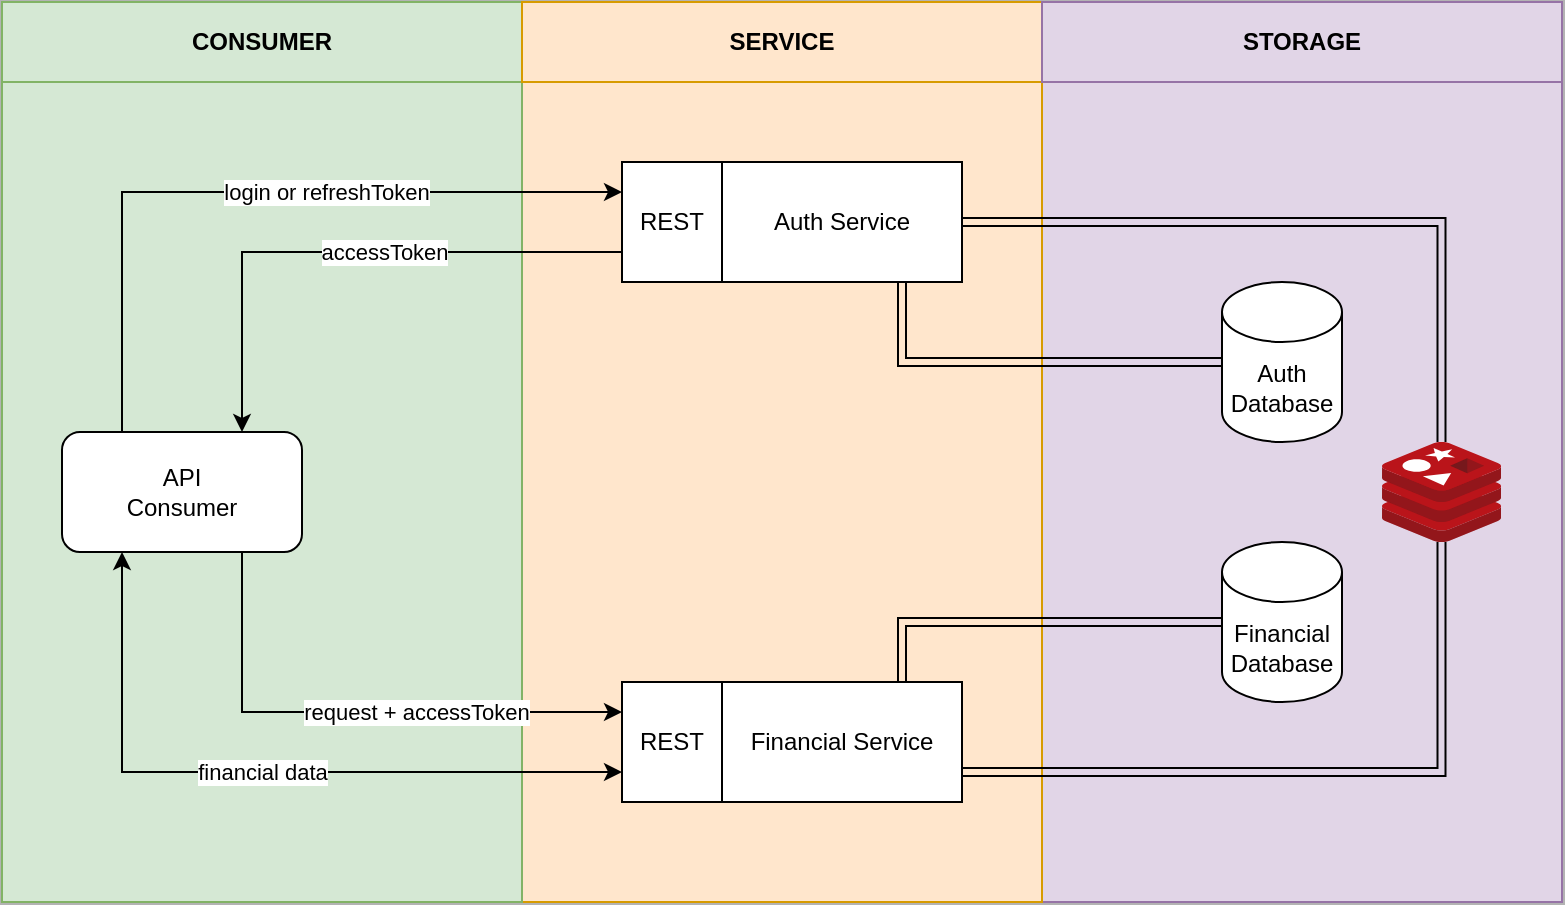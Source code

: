 <mxfile version="24.7.17">
  <diagram id="C5RBs43oDa-KdzZeNtuy" name="Page-1">
    <mxGraphModel dx="1050" dy="621" grid="1" gridSize="10" guides="1" tooltips="1" connect="1" arrows="1" fold="1" page="1" pageScale="1" pageWidth="1169" pageHeight="827" background="#B3B3B3" math="0" shadow="0">
      <root>
        <mxCell id="WIyWlLk6GJQsqaUBKTNV-0" />
        <mxCell id="WIyWlLk6GJQsqaUBKTNV-1" parent="WIyWlLk6GJQsqaUBKTNV-0" />
        <mxCell id="C-wXbzN4jATyy-1NLh98-2" value="" style="rounded=0;whiteSpace=wrap;html=1;fillColor=#e1d5e7;strokeColor=#9673a6;" parent="WIyWlLk6GJQsqaUBKTNV-1" vertex="1">
          <mxGeometry x="550" y="70" width="260" height="410" as="geometry" />
        </mxCell>
        <mxCell id="C-wXbzN4jATyy-1NLh98-1" value="" style="rounded=0;whiteSpace=wrap;html=1;fillColor=#ffe6cc;strokeColor=#d79b00;" parent="WIyWlLk6GJQsqaUBKTNV-1" vertex="1">
          <mxGeometry x="290" y="70" width="260" height="410" as="geometry" />
        </mxCell>
        <mxCell id="C-wXbzN4jATyy-1NLh98-0" value="" style="rounded=0;whiteSpace=wrap;html=1;fillColor=#d5e8d4;strokeColor=#82b366;" parent="WIyWlLk6GJQsqaUBKTNV-1" vertex="1">
          <mxGeometry x="30" y="70" width="260" height="410" as="geometry" />
        </mxCell>
        <mxCell id="-M5xK4jREm291mbp5RLg-10" value="login or refreshToken" style="edgeStyle=orthogonalEdgeStyle;rounded=0;orthogonalLoop=1;jettySize=auto;html=1;exitX=0.25;exitY=0;exitDx=0;exitDy=0;entryX=0;entryY=0.25;entryDx=0;entryDy=0;" parent="WIyWlLk6GJQsqaUBKTNV-1" source="-M5xK4jREm291mbp5RLg-0" target="-M5xK4jREm291mbp5RLg-8" edge="1">
          <mxGeometry x="0.2" relative="1" as="geometry">
            <mxPoint as="offset" />
          </mxGeometry>
        </mxCell>
        <mxCell id="-M5xK4jREm291mbp5RLg-15" value="request + accessToken" style="edgeStyle=orthogonalEdgeStyle;rounded=0;orthogonalLoop=1;jettySize=auto;html=1;exitX=0.75;exitY=1;exitDx=0;exitDy=0;entryX=0;entryY=0.25;entryDx=0;entryDy=0;" parent="WIyWlLk6GJQsqaUBKTNV-1" source="-M5xK4jREm291mbp5RLg-0" target="-M5xK4jREm291mbp5RLg-14" edge="1">
          <mxGeometry x="0.234" relative="1" as="geometry">
            <mxPoint as="offset" />
          </mxGeometry>
        </mxCell>
        <mxCell id="-M5xK4jREm291mbp5RLg-0" value="API&lt;div&gt;Consumer&lt;/div&gt;" style="rounded=1;whiteSpace=wrap;html=1;" parent="WIyWlLk6GJQsqaUBKTNV-1" vertex="1">
          <mxGeometry x="60" y="245" width="120" height="60" as="geometry" />
        </mxCell>
        <mxCell id="LvV4HftaxlM07N_kBBXl-13" style="edgeStyle=orthogonalEdgeStyle;rounded=0;orthogonalLoop=1;jettySize=auto;html=1;exitX=1;exitY=0.5;exitDx=0;exitDy=0;shape=link;" parent="WIyWlLk6GJQsqaUBKTNV-1" source="-M5xK4jREm291mbp5RLg-1" target="-M5xK4jREm291mbp5RLg-18" edge="1">
          <mxGeometry relative="1" as="geometry" />
        </mxCell>
        <mxCell id="-M5xK4jREm291mbp5RLg-1" value="Auth Service" style="rounded=0;whiteSpace=wrap;html=1;" parent="WIyWlLk6GJQsqaUBKTNV-1" vertex="1">
          <mxGeometry x="390" y="110" width="120" height="60" as="geometry" />
        </mxCell>
        <mxCell id="-M5xK4jREm291mbp5RLg-11" value="accessToken" style="edgeStyle=orthogonalEdgeStyle;rounded=0;orthogonalLoop=1;jettySize=auto;html=1;exitX=0;exitY=0.75;exitDx=0;exitDy=0;entryX=0.75;entryY=0;entryDx=0;entryDy=0;" parent="WIyWlLk6GJQsqaUBKTNV-1" source="-M5xK4jREm291mbp5RLg-8" target="-M5xK4jREm291mbp5RLg-0" edge="1">
          <mxGeometry x="-0.149" relative="1" as="geometry">
            <mxPoint as="offset" />
          </mxGeometry>
        </mxCell>
        <mxCell id="-M5xK4jREm291mbp5RLg-8" value="REST" style="rounded=0;whiteSpace=wrap;html=1;" parent="WIyWlLk6GJQsqaUBKTNV-1" vertex="1">
          <mxGeometry x="340" y="110" width="50" height="60" as="geometry" />
        </mxCell>
        <mxCell id="LvV4HftaxlM07N_kBBXl-6" style="edgeStyle=orthogonalEdgeStyle;rounded=0;orthogonalLoop=1;jettySize=auto;html=1;exitX=1;exitY=0.75;exitDx=0;exitDy=0;shape=link;" parent="WIyWlLk6GJQsqaUBKTNV-1" source="-M5xK4jREm291mbp5RLg-13" target="-M5xK4jREm291mbp5RLg-18" edge="1">
          <mxGeometry relative="1" as="geometry" />
        </mxCell>
        <mxCell id="-M5xK4jREm291mbp5RLg-13" value="Financial Service" style="rounded=0;whiteSpace=wrap;html=1;" parent="WIyWlLk6GJQsqaUBKTNV-1" vertex="1">
          <mxGeometry x="390" y="370" width="120" height="60" as="geometry" />
        </mxCell>
        <mxCell id="-M5xK4jREm291mbp5RLg-16" value="financial data" style="edgeStyle=orthogonalEdgeStyle;rounded=0;orthogonalLoop=1;jettySize=auto;html=1;exitX=0;exitY=0.75;exitDx=0;exitDy=0;entryX=0.25;entryY=1;entryDx=0;entryDy=0;startArrow=classic;startFill=1;" parent="WIyWlLk6GJQsqaUBKTNV-1" source="-M5xK4jREm291mbp5RLg-14" target="-M5xK4jREm291mbp5RLg-0" edge="1">
          <mxGeometry relative="1" as="geometry" />
        </mxCell>
        <mxCell id="-M5xK4jREm291mbp5RLg-14" value="REST" style="rounded=0;whiteSpace=wrap;html=1;" parent="WIyWlLk6GJQsqaUBKTNV-1" vertex="1">
          <mxGeometry x="340" y="370" width="50" height="60" as="geometry" />
        </mxCell>
        <mxCell id="-M5xK4jREm291mbp5RLg-17" value="Financial&lt;br&gt;Database" style="shape=cylinder3;whiteSpace=wrap;html=1;boundedLbl=1;backgroundOutline=1;size=15;" parent="WIyWlLk6GJQsqaUBKTNV-1" vertex="1">
          <mxGeometry x="640" y="300" width="60" height="80" as="geometry" />
        </mxCell>
        <mxCell id="-M5xK4jREm291mbp5RLg-18" value="" style="image;sketch=0;aspect=fixed;html=1;points=[];align=center;fontSize=12;image=img/lib/mscae/Cache_Redis_Product.svg;" parent="WIyWlLk6GJQsqaUBKTNV-1" vertex="1">
          <mxGeometry x="720" y="250" width="59.52" height="50" as="geometry" />
        </mxCell>
        <mxCell id="LvV4HftaxlM07N_kBBXl-9" style="edgeStyle=orthogonalEdgeStyle;rounded=0;orthogonalLoop=1;jettySize=auto;html=1;exitX=0.75;exitY=0;exitDx=0;exitDy=0;entryX=0;entryY=0.5;entryDx=0;entryDy=0;entryPerimeter=0;shape=link;" parent="WIyWlLk6GJQsqaUBKTNV-1" source="-M5xK4jREm291mbp5RLg-13" target="-M5xK4jREm291mbp5RLg-17" edge="1">
          <mxGeometry relative="1" as="geometry" />
        </mxCell>
        <mxCell id="LvV4HftaxlM07N_kBBXl-10" value="Auth&lt;br&gt;Database" style="shape=cylinder3;whiteSpace=wrap;html=1;boundedLbl=1;backgroundOutline=1;size=15;" parent="WIyWlLk6GJQsqaUBKTNV-1" vertex="1">
          <mxGeometry x="640" y="170" width="60" height="80" as="geometry" />
        </mxCell>
        <mxCell id="LvV4HftaxlM07N_kBBXl-12" style="edgeStyle=orthogonalEdgeStyle;rounded=0;orthogonalLoop=1;jettySize=auto;html=1;exitX=0.75;exitY=1;exitDx=0;exitDy=0;entryX=0;entryY=0.5;entryDx=0;entryDy=0;entryPerimeter=0;shape=link;" parent="WIyWlLk6GJQsqaUBKTNV-1" source="-M5xK4jREm291mbp5RLg-1" target="LvV4HftaxlM07N_kBBXl-10" edge="1">
          <mxGeometry relative="1" as="geometry" />
        </mxCell>
        <mxCell id="C-wXbzN4jATyy-1NLh98-3" value="CONSUMER" style="rounded=0;whiteSpace=wrap;html=1;fontStyle=1;fillColor=#d5e8d4;strokeColor=#82b366;" parent="WIyWlLk6GJQsqaUBKTNV-1" vertex="1">
          <mxGeometry x="30" y="30" width="260" height="40" as="geometry" />
        </mxCell>
        <mxCell id="C-wXbzN4jATyy-1NLh98-4" value="SERVICE" style="rounded=0;whiteSpace=wrap;html=1;fontStyle=1;fillColor=#ffe6cc;strokeColor=#d79b00;" parent="WIyWlLk6GJQsqaUBKTNV-1" vertex="1">
          <mxGeometry x="290" y="30" width="260" height="40" as="geometry" />
        </mxCell>
        <mxCell id="C-wXbzN4jATyy-1NLh98-5" value="STORAGE" style="rounded=0;whiteSpace=wrap;html=1;fontStyle=1;fillColor=#e1d5e7;strokeColor=#9673a6;" parent="WIyWlLk6GJQsqaUBKTNV-1" vertex="1">
          <mxGeometry x="550" y="30" width="260" height="40" as="geometry" />
        </mxCell>
      </root>
    </mxGraphModel>
  </diagram>
</mxfile>
